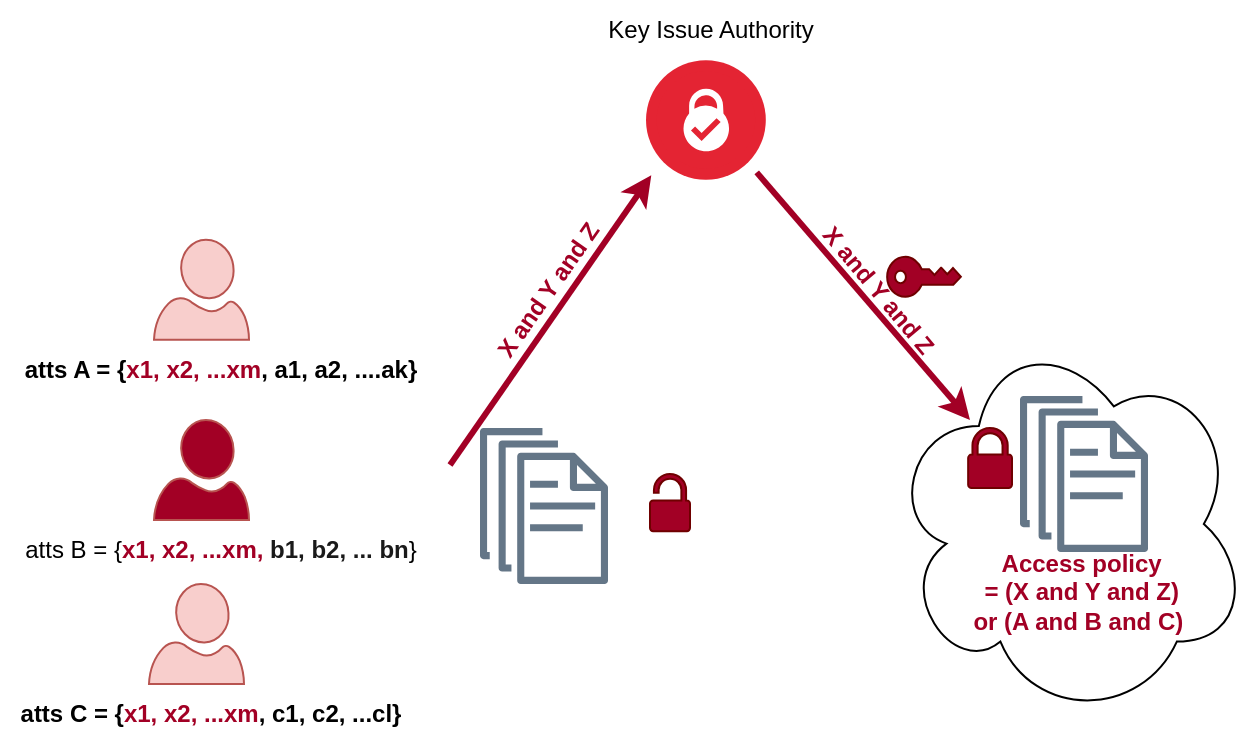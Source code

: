 <mxfile version="24.8.4">
  <diagram name="Page-1" id="0easuJHs2qrHBscQRiWS">
    <mxGraphModel dx="956" dy="551" grid="1" gridSize="10" guides="1" tooltips="1" connect="1" arrows="1" fold="1" page="1" pageScale="1" pageWidth="827" pageHeight="1169" math="0" shadow="0">
      <root>
        <mxCell id="0" />
        <mxCell id="1" parent="0" />
        <mxCell id="UF0n6Xu2Qbzrm_0WNL3c-2" value="" style="ellipse;shape=cloud;whiteSpace=wrap;html=1;" vertex="1" parent="1">
          <mxGeometry x="539.42" y="354" width="180" height="196" as="geometry" />
        </mxCell>
        <mxCell id="UF0n6Xu2Qbzrm_0WNL3c-3" value="" style="verticalLabelPosition=bottom;html=1;verticalAlign=top;align=center;strokeColor=#b85450;fillColor=#f8cecc;shape=mxgraph.azure.user;" vertex="1" parent="1">
          <mxGeometry x="172" y="309.86" width="47.5" height="50" as="geometry" />
        </mxCell>
        <mxCell id="UF0n6Xu2Qbzrm_0WNL3c-4" value="" style="verticalLabelPosition=bottom;html=1;verticalAlign=top;align=center;strokeColor=#b85450;fillColor=#A20025;shape=mxgraph.azure.user;" vertex="1" parent="1">
          <mxGeometry x="172" y="400" width="47.5" height="50" as="geometry" />
        </mxCell>
        <mxCell id="UF0n6Xu2Qbzrm_0WNL3c-5" value="" style="verticalLabelPosition=bottom;html=1;verticalAlign=top;align=center;strokeColor=#b85450;fillColor=#f8cecc;shape=mxgraph.azure.user;" vertex="1" parent="1">
          <mxGeometry x="169.5" y="482" width="47.5" height="50" as="geometry" />
        </mxCell>
        <mxCell id="UF0n6Xu2Qbzrm_0WNL3c-6" value="" style="sketch=0;outlineConnect=0;dashed=0;verticalLabelPosition=bottom;verticalAlign=top;align=center;html=1;fontSize=12;fontStyle=0;aspect=fixed;pointerEvents=1;shape=mxgraph.aws4.documents;fillColor=#647687;strokeColor=#314354;fontColor=#ffffff;" vertex="1" parent="1">
          <mxGeometry x="605" y="388" width="64" height="78" as="geometry" />
        </mxCell>
        <mxCell id="UF0n6Xu2Qbzrm_0WNL3c-7" value="&lt;b&gt;&lt;font color=&quot;#a20025&quot;&gt;Access policy&amp;nbsp;&lt;/font&gt;&lt;/b&gt;&lt;div&gt;&lt;b&gt;&lt;font color=&quot;#a20025&quot;&gt;= (X and Y and Z)&amp;nbsp;&lt;/font&gt;&lt;/b&gt;&lt;/div&gt;&lt;div&gt;&lt;b&gt;&lt;font color=&quot;#a20025&quot;&gt;or (A and B and C) &amp;nbsp;&lt;/font&gt;&lt;/b&gt;&lt;/div&gt;" style="text;html=1;align=center;verticalAlign=middle;resizable=0;points=[];autosize=1;strokeColor=none;fillColor=none;" vertex="1" parent="1">
          <mxGeometry x="567" y="456" width="140" height="60" as="geometry" />
        </mxCell>
        <mxCell id="UF0n6Xu2Qbzrm_0WNL3c-9" value="atts B = {&lt;b&gt;&lt;font color=&quot;#a20025&quot;&gt;x1, x2, ...xm, &lt;/font&gt;&lt;font color=&quot;#1a1a1a&quot;&gt;b1, b2, ... bn&lt;/font&gt;&lt;/b&gt;}" style="text;html=1;align=center;verticalAlign=middle;resizable=0;points=[];autosize=1;strokeColor=none;fillColor=none;" vertex="1" parent="1">
          <mxGeometry x="95" y="450" width="220" height="30" as="geometry" />
        </mxCell>
        <mxCell id="UF0n6Xu2Qbzrm_0WNL3c-11" value="" style="sketch=0;pointerEvents=1;shadow=0;dashed=0;html=1;strokeColor=#6F0000;labelPosition=center;verticalLabelPosition=bottom;verticalAlign=top;outlineConnect=0;align=center;shape=mxgraph.office.security.lock_protected;fillColor=#a20025;fontColor=#ffffff;" vertex="1" parent="1">
          <mxGeometry x="579.08" y="404" width="21.92" height="30" as="geometry" />
        </mxCell>
        <mxCell id="UF0n6Xu2Qbzrm_0WNL3c-12" value="" style="sketch=0;pointerEvents=1;shadow=0;dashed=0;html=1;strokeColor=#6F0000;labelPosition=center;verticalLabelPosition=bottom;verticalAlign=top;outlineConnect=0;align=center;shape=mxgraph.office.security.key_permissions;fillColor=#A20025;rotation=-90;fontColor=#ffffff;" vertex="1" parent="1">
          <mxGeometry x="547" y="310.0" width="20" height="36.85" as="geometry" />
        </mxCell>
        <mxCell id="UF0n6Xu2Qbzrm_0WNL3c-13" value="" style="endArrow=classic;html=1;rounded=0;exitX=0.167;exitY=1.133;exitDx=0;exitDy=0;exitPerimeter=0;strokeWidth=3;strokeColor=#A20025;" edge="1" parent="1">
          <mxGeometry width="50" height="50" relative="1" as="geometry">
            <mxPoint x="473.35" y="276.19" as="sourcePoint" />
            <mxPoint x="580" y="400" as="targetPoint" />
          </mxGeometry>
        </mxCell>
        <mxCell id="UF0n6Xu2Qbzrm_0WNL3c-14" value="" style="endArrow=classic;html=1;rounded=0;entryX=0.044;entryY=0.961;entryDx=0;entryDy=0;exitX=0;exitY=0;exitDx=70;exitDy=12.5;exitPerimeter=0;entryPerimeter=0;strokeWidth=3;fillColor=#a20025;strokeColor=#A20025;" edge="1" parent="1" target="UF0n6Xu2Qbzrm_0WNL3c-19">
          <mxGeometry width="50" height="50" relative="1" as="geometry">
            <mxPoint x="320" y="422.5" as="sourcePoint" />
            <mxPoint x="449.569" y="299.5" as="targetPoint" />
          </mxGeometry>
        </mxCell>
        <mxCell id="UF0n6Xu2Qbzrm_0WNL3c-15" value="&lt;font color=&quot;#a20025&quot;&gt;X and Y and Z&lt;/font&gt;" style="text;html=1;align=center;verticalAlign=middle;resizable=0;points=[];autosize=1;strokeColor=none;fillColor=none;rotation=-55;fontStyle=1" vertex="1" parent="1">
          <mxGeometry x="318.5" y="320.73" width="100" height="30" as="geometry" />
        </mxCell>
        <mxCell id="UF0n6Xu2Qbzrm_0WNL3c-18" value="" style="sketch=0;pointerEvents=1;shadow=0;dashed=0;html=1;strokeColor=#6F0000;fillColor=#a20025;labelPosition=center;verticalLabelPosition=bottom;verticalAlign=top;outlineConnect=0;align=center;shape=mxgraph.office.security.lock_unprotected;fontColor=#ffffff;" vertex="1" parent="1">
          <mxGeometry x="420" y="427" width="20" height="28.57" as="geometry" />
        </mxCell>
        <mxCell id="UF0n6Xu2Qbzrm_0WNL3c-19" value="" style="image;aspect=fixed;perimeter=ellipsePerimeter;html=1;align=center;shadow=0;dashed=0;fontColor=#4277BB;labelBackgroundColor=default;fontSize=12;spacingTop=3;image=img/lib/ibm/blockchain/certificate_authority.svg;" vertex="1" parent="1">
          <mxGeometry x="418" y="220" width="60" height="60" as="geometry" />
        </mxCell>
        <mxCell id="UF0n6Xu2Qbzrm_0WNL3c-20" value="Key Issue Authority" style="text;html=1;align=center;verticalAlign=middle;resizable=0;points=[];autosize=1;strokeColor=none;fillColor=none;" vertex="1" parent="1">
          <mxGeometry x="385" y="190" width="130" height="30" as="geometry" />
        </mxCell>
        <mxCell id="UF0n6Xu2Qbzrm_0WNL3c-21" value="&lt;font color=&quot;#a20025&quot;&gt;X and Y and Z&lt;/font&gt;" style="text;html=1;align=center;verticalAlign=middle;resizable=0;points=[];autosize=1;strokeColor=none;fillColor=none;rotation=50;fontStyle=1" vertex="1" parent="1">
          <mxGeometry x="484" y="319.86" width="100" height="30" as="geometry" />
        </mxCell>
        <mxCell id="UF0n6Xu2Qbzrm_0WNL3c-22" value="" style="sketch=0;outlineConnect=0;dashed=0;verticalLabelPosition=bottom;verticalAlign=top;align=center;html=1;fontSize=12;fontStyle=0;aspect=fixed;pointerEvents=1;shape=mxgraph.aws4.documents;fillColor=#647687;strokeColor=#314354;fontColor=#ffffff;" vertex="1" parent="1">
          <mxGeometry x="335" y="404" width="64" height="78" as="geometry" />
        </mxCell>
        <mxCell id="UF0n6Xu2Qbzrm_0WNL3c-28" value="atts C = {&lt;font color=&quot;#a20025&quot;&gt;&lt;span&gt;x1, x2, ...xm&lt;/span&gt;&lt;/font&gt;, c1, c2, ...cl}" style="text;html=1;align=center;verticalAlign=middle;resizable=0;points=[];autosize=1;strokeColor=none;fillColor=none;fontStyle=1" vertex="1" parent="1">
          <mxGeometry x="95" y="532" width="210" height="30" as="geometry" />
        </mxCell>
        <mxCell id="UF0n6Xu2Qbzrm_0WNL3c-30" value="atts A = {&lt;font color=&quot;#a20025&quot;&gt;&lt;span&gt;x1, x2, ...xm&lt;/span&gt;&lt;/font&gt;, a1, a2, ....ak}" style="text;html=1;align=center;verticalAlign=middle;resizable=0;points=[];autosize=1;strokeColor=none;fillColor=none;fontStyle=1" vertex="1" parent="1">
          <mxGeometry x="100" y="359.86" width="210" height="30" as="geometry" />
        </mxCell>
      </root>
    </mxGraphModel>
  </diagram>
</mxfile>
